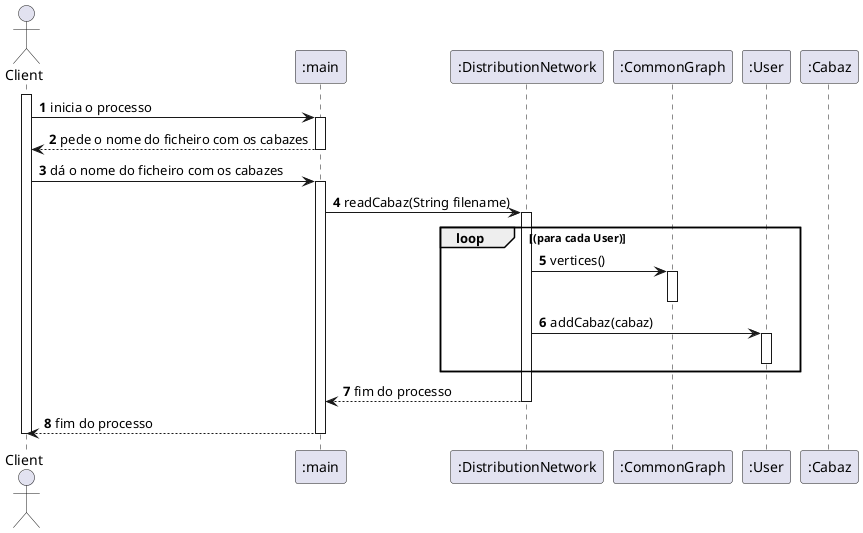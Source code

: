 @startuml
actor "Client" as cli
participant ":main" as main
participant ":DistributionNetwork" as disNet
participant ":CommonGraph" as graph
participant ":User" as user
participant ":Cabaz" as cabaz

autonumber

activate cli

cli -> main : inicia o processo
activate main

main --> cli: pede o nome do ficheiro com os cabazes
deactivate main

cli -> main: dá o nome do ficheiro com os cabazes
activate main

main -> disNet: readCabaz(String filename)
activate disNet

loop (para cada User)
disNet -> graph : vertices()
activate graph
deactivate graph
disNet -> user : addCabaz(cabaz)
activate user
deactivate user
end


disNet --> main: fim do processo
deactivate disNet

main --> cli: fim do processo

deactivate main

deactivate cli
@enduml